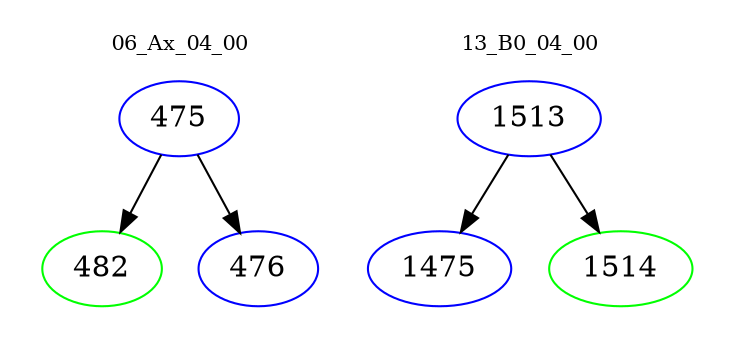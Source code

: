 digraph{
subgraph cluster_0 {
color = white
label = "06_Ax_04_00";
fontsize=10;
T0_475 [label="475", color="blue"]
T0_475 -> T0_482 [color="black"]
T0_482 [label="482", color="green"]
T0_475 -> T0_476 [color="black"]
T0_476 [label="476", color="blue"]
}
subgraph cluster_1 {
color = white
label = "13_B0_04_00";
fontsize=10;
T1_1513 [label="1513", color="blue"]
T1_1513 -> T1_1475 [color="black"]
T1_1475 [label="1475", color="blue"]
T1_1513 -> T1_1514 [color="black"]
T1_1514 [label="1514", color="green"]
}
}
